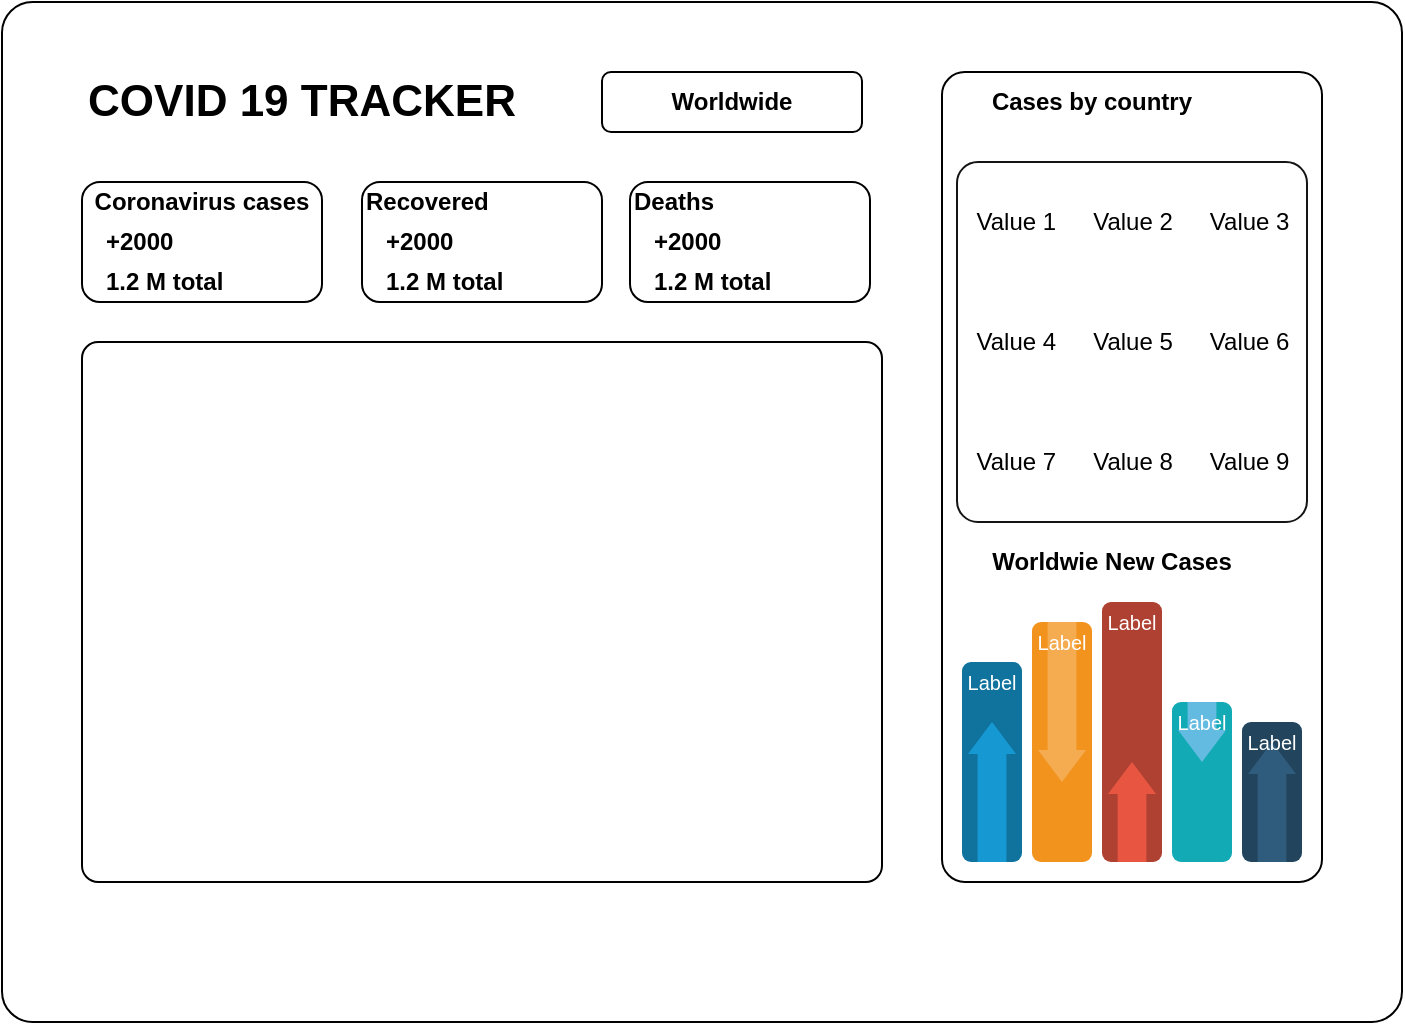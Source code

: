 <mxfile version="13.6.5">
    <diagram id="C5RBs43oDa-KdzZeNtuy" name="Page-1">
        <mxGraphModel dx="992" dy="577" grid="1" gridSize="10" guides="1" tooltips="1" connect="1" arrows="1" fold="1" page="1" pageScale="1" pageWidth="827" pageHeight="1169" math="0" shadow="0">
            <root>
                <mxCell id="WIyWlLk6GJQsqaUBKTNV-0"/>
                <mxCell id="WIyWlLk6GJQsqaUBKTNV-1" parent="WIyWlLk6GJQsqaUBKTNV-0"/>
                <mxCell id="lEEZqcg1sSEO5rBI1pHS-0" value="" style="rounded=1;whiteSpace=wrap;html=1;arcSize=3;" parent="WIyWlLk6GJQsqaUBKTNV-1" vertex="1">
                    <mxGeometry x="100" y="170" width="700" height="510" as="geometry"/>
                </mxCell>
                <mxCell id="lEEZqcg1sSEO5rBI1pHS-20" value="" style="rounded=1;whiteSpace=wrap;html=1;arcSize=6;" parent="WIyWlLk6GJQsqaUBKTNV-1" vertex="1">
                    <mxGeometry x="570" y="205" width="190" height="405" as="geometry"/>
                </mxCell>
                <mxCell id="lEEZqcg1sSEO5rBI1pHS-1" value="&lt;b&gt;&lt;font style=&quot;font-size: 22px&quot;&gt;COVID 19 TRACKER&lt;/font&gt;&lt;/b&gt;" style="text;html=1;strokeColor=none;fillColor=none;align=center;verticalAlign=middle;whiteSpace=wrap;rounded=0;" parent="WIyWlLk6GJQsqaUBKTNV-1" vertex="1">
                    <mxGeometry x="140" y="210" width="220" height="20" as="geometry"/>
                </mxCell>
                <mxCell id="lEEZqcg1sSEO5rBI1pHS-2" value="&lt;b&gt;Worldwide&lt;/b&gt;" style="rounded=1;whiteSpace=wrap;html=1;" parent="WIyWlLk6GJQsqaUBKTNV-1" vertex="1">
                    <mxGeometry x="400" y="205" width="130" height="30" as="geometry"/>
                </mxCell>
                <mxCell id="lEEZqcg1sSEO5rBI1pHS-3" value="" style="rounded=1;whiteSpace=wrap;html=1;" parent="WIyWlLk6GJQsqaUBKTNV-1" vertex="1">
                    <mxGeometry x="140" y="260" width="120" height="60" as="geometry"/>
                </mxCell>
                <mxCell id="lEEZqcg1sSEO5rBI1pHS-4" value="&lt;b&gt;Coronavirus cases&lt;/b&gt;" style="text;html=1;strokeColor=none;fillColor=none;align=center;verticalAlign=middle;whiteSpace=wrap;rounded=0;" parent="WIyWlLk6GJQsqaUBKTNV-1" vertex="1">
                    <mxGeometry x="140" y="260" width="120" height="20" as="geometry"/>
                </mxCell>
                <mxCell id="lEEZqcg1sSEO5rBI1pHS-5" value="&lt;b&gt;+2000&lt;/b&gt;" style="text;html=1;strokeColor=none;fillColor=none;align=left;verticalAlign=middle;whiteSpace=wrap;rounded=0;" parent="WIyWlLk6GJQsqaUBKTNV-1" vertex="1">
                    <mxGeometry x="150" y="280" width="90" height="20" as="geometry"/>
                </mxCell>
                <mxCell id="lEEZqcg1sSEO5rBI1pHS-6" value="&lt;b&gt;1.2 M total&lt;/b&gt;" style="text;html=1;strokeColor=none;fillColor=none;align=left;verticalAlign=middle;whiteSpace=wrap;rounded=0;" parent="WIyWlLk6GJQsqaUBKTNV-1" vertex="1">
                    <mxGeometry x="150" y="300" width="110" height="20" as="geometry"/>
                </mxCell>
                <mxCell id="lEEZqcg1sSEO5rBI1pHS-10" value="" style="rounded=1;whiteSpace=wrap;html=1;" parent="WIyWlLk6GJQsqaUBKTNV-1" vertex="1">
                    <mxGeometry x="280" y="260" width="120" height="60" as="geometry"/>
                </mxCell>
                <mxCell id="lEEZqcg1sSEO5rBI1pHS-11" value="&lt;b&gt;Recovered&lt;/b&gt;" style="text;html=1;strokeColor=none;fillColor=none;align=left;verticalAlign=middle;whiteSpace=wrap;rounded=0;" parent="WIyWlLk6GJQsqaUBKTNV-1" vertex="1">
                    <mxGeometry x="280" y="260" width="120" height="20" as="geometry"/>
                </mxCell>
                <mxCell id="lEEZqcg1sSEO5rBI1pHS-12" value="&lt;b&gt;+2000&lt;/b&gt;" style="text;html=1;strokeColor=none;fillColor=none;align=left;verticalAlign=middle;whiteSpace=wrap;rounded=0;" parent="WIyWlLk6GJQsqaUBKTNV-1" vertex="1">
                    <mxGeometry x="290" y="280" width="90" height="20" as="geometry"/>
                </mxCell>
                <mxCell id="lEEZqcg1sSEO5rBI1pHS-13" value="&lt;b&gt;1.2 M total&lt;/b&gt;" style="text;html=1;strokeColor=none;fillColor=none;align=left;verticalAlign=middle;whiteSpace=wrap;rounded=0;" parent="WIyWlLk6GJQsqaUBKTNV-1" vertex="1">
                    <mxGeometry x="290" y="300" width="110" height="20" as="geometry"/>
                </mxCell>
                <mxCell id="lEEZqcg1sSEO5rBI1pHS-14" value="" style="rounded=1;whiteSpace=wrap;html=1;" parent="WIyWlLk6GJQsqaUBKTNV-1" vertex="1">
                    <mxGeometry x="414" y="260" width="120" height="60" as="geometry"/>
                </mxCell>
                <mxCell id="lEEZqcg1sSEO5rBI1pHS-15" value="&lt;b&gt;Deaths&lt;/b&gt;" style="text;html=1;strokeColor=none;fillColor=none;align=left;verticalAlign=middle;whiteSpace=wrap;rounded=0;" parent="WIyWlLk6GJQsqaUBKTNV-1" vertex="1">
                    <mxGeometry x="414" y="260" width="120" height="20" as="geometry"/>
                </mxCell>
                <mxCell id="lEEZqcg1sSEO5rBI1pHS-16" value="&lt;b&gt;+2000&lt;/b&gt;" style="text;html=1;strokeColor=none;fillColor=none;align=left;verticalAlign=middle;whiteSpace=wrap;rounded=0;" parent="WIyWlLk6GJQsqaUBKTNV-1" vertex="1">
                    <mxGeometry x="424" y="280" width="90" height="20" as="geometry"/>
                </mxCell>
                <mxCell id="lEEZqcg1sSEO5rBI1pHS-17" value="&lt;b&gt;1.2 M total&lt;/b&gt;" style="text;html=1;strokeColor=none;fillColor=none;align=left;verticalAlign=middle;whiteSpace=wrap;rounded=0;" parent="WIyWlLk6GJQsqaUBKTNV-1" vertex="1">
                    <mxGeometry x="424" y="300" width="110" height="20" as="geometry"/>
                </mxCell>
                <mxCell id="lEEZqcg1sSEO5rBI1pHS-18" value="" style="rounded=1;whiteSpace=wrap;html=1;arcSize=3;" parent="WIyWlLk6GJQsqaUBKTNV-1" vertex="1">
                    <mxGeometry x="140" y="340" width="400" height="270" as="geometry"/>
                </mxCell>
                <mxCell id="lEEZqcg1sSEO5rBI1pHS-19" value="" style="shape=image;html=1;verticalAlign=top;verticalLabelPosition=bottom;labelBackgroundColor=#ffffff;imageAspect=0;aspect=fixed;image=https://cdn4.iconfinder.com/data/icons/small-n-flat/24/map-128.png;rounded=1;" parent="WIyWlLk6GJQsqaUBKTNV-1" vertex="1">
                    <mxGeometry x="276" y="411" width="128" height="128" as="geometry"/>
                </mxCell>
                <mxCell id="lEEZqcg1sSEO5rBI1pHS-21" value="&lt;b&gt;Cases by country&lt;/b&gt;" style="text;html=1;strokeColor=none;fillColor=none;align=center;verticalAlign=middle;whiteSpace=wrap;rounded=0;" parent="WIyWlLk6GJQsqaUBKTNV-1" vertex="1">
                    <mxGeometry x="580" y="210" width="130" height="20" as="geometry"/>
                </mxCell>
                <mxCell id="lEEZqcg1sSEO5rBI1pHS-22" value="&lt;b&gt;Worldwie New Cases&lt;/b&gt;" style="text;html=1;strokeColor=none;fillColor=none;align=center;verticalAlign=middle;whiteSpace=wrap;rounded=0;" parent="WIyWlLk6GJQsqaUBKTNV-1" vertex="1">
                    <mxGeometry x="580" y="440" width="150" height="20" as="geometry"/>
                </mxCell>
                <mxCell id="lEEZqcg1sSEO5rBI1pHS-55" value="" style="fillColor=#10739E;strokeColor=none;rounded=1;" parent="WIyWlLk6GJQsqaUBKTNV-1" vertex="1">
                    <mxGeometry x="580" y="500" width="30" height="100" as="geometry"/>
                </mxCell>
                <mxCell id="lEEZqcg1sSEO5rBI1pHS-56" value="" style="shape=mxgraph.arrows2.arrow;dy=0.4;dx=16;notch=0;direction=north;fillColor=#1699D3;strokeColor=none;" parent="lEEZqcg1sSEO5rBI1pHS-55" vertex="1">
                    <mxGeometry x="3" y="30" width="24" height="70" as="geometry"/>
                </mxCell>
                <mxCell id="lEEZqcg1sSEO5rBI1pHS-57" value="Label" style="text;html=1;align=center;verticalAlign=middle;whiteSpace=wrap;fontColor=#FFFFFF;fontSize=10;" parent="lEEZqcg1sSEO5rBI1pHS-55" vertex="1">
                    <mxGeometry width="30" height="20" as="geometry"/>
                </mxCell>
                <mxCell id="lEEZqcg1sSEO5rBI1pHS-58" value="" style="fillColor=#F2931E;strokeColor=none;rounded=1;" parent="WIyWlLk6GJQsqaUBKTNV-1" vertex="1">
                    <mxGeometry x="615" y="480" width="30" height="120" as="geometry"/>
                </mxCell>
                <mxCell id="lEEZqcg1sSEO5rBI1pHS-59" value="" style="shape=mxgraph.arrows2.arrow;dy=0.4;dx=16;notch=0;direction=south;fillColor=#F5AB50;strokeColor=none;" parent="lEEZqcg1sSEO5rBI1pHS-58" vertex="1">
                    <mxGeometry x="3" width="24" height="80" as="geometry"/>
                </mxCell>
                <mxCell id="lEEZqcg1sSEO5rBI1pHS-60" value="Label" style="text;html=1;align=center;verticalAlign=middle;whiteSpace=wrap;fontColor=#FFFFFF;fontSize=10;" parent="lEEZqcg1sSEO5rBI1pHS-58" vertex="1">
                    <mxGeometry width="30" height="20" as="geometry"/>
                </mxCell>
                <mxCell id="lEEZqcg1sSEO5rBI1pHS-61" value="" style="fillColor=#AE4132;strokeColor=none;rounded=1;" parent="WIyWlLk6GJQsqaUBKTNV-1" vertex="1">
                    <mxGeometry x="650" y="470" width="30" height="130" as="geometry"/>
                </mxCell>
                <mxCell id="lEEZqcg1sSEO5rBI1pHS-62" value="" style="shape=mxgraph.arrows2.arrow;dy=0.4;dx=16;notch=0;direction=north;fillColor=#E85642;strokeColor=none;" parent="lEEZqcg1sSEO5rBI1pHS-61" vertex="1">
                    <mxGeometry x="3" y="80" width="24" height="50" as="geometry"/>
                </mxCell>
                <mxCell id="lEEZqcg1sSEO5rBI1pHS-63" value="Label" style="text;html=1;align=center;verticalAlign=middle;whiteSpace=wrap;fontColor=#FFFFFF;fontSize=10;" parent="lEEZqcg1sSEO5rBI1pHS-61" vertex="1">
                    <mxGeometry width="30" height="20" as="geometry"/>
                </mxCell>
                <mxCell id="lEEZqcg1sSEO5rBI1pHS-64" value="" style="fillColor=#12AAB5;strokeColor=none;rounded=1;" parent="WIyWlLk6GJQsqaUBKTNV-1" vertex="1">
                    <mxGeometry x="685" y="520" width="30" height="80" as="geometry"/>
                </mxCell>
                <mxCell id="lEEZqcg1sSEO5rBI1pHS-65" value="" style="shape=mxgraph.arrows2.arrow;dy=0.4;dx=16;notch=0;direction=south;fillColor=#64BBE2;strokeColor=none;" parent="lEEZqcg1sSEO5rBI1pHS-64" vertex="1">
                    <mxGeometry x="3" width="24" height="30" as="geometry"/>
                </mxCell>
                <mxCell id="lEEZqcg1sSEO5rBI1pHS-66" value="Label" style="text;html=1;align=center;verticalAlign=middle;whiteSpace=wrap;fontColor=#FFFFFF;fontSize=10;" parent="lEEZqcg1sSEO5rBI1pHS-64" vertex="1">
                    <mxGeometry width="30" height="20" as="geometry"/>
                </mxCell>
                <mxCell id="lEEZqcg1sSEO5rBI1pHS-67" value="" style="fillColor=#23445D;strokeColor=none;rounded=1;" parent="WIyWlLk6GJQsqaUBKTNV-1" vertex="1">
                    <mxGeometry x="720" y="530" width="30" height="70" as="geometry"/>
                </mxCell>
                <mxCell id="lEEZqcg1sSEO5rBI1pHS-68" value="" style="shape=mxgraph.arrows2.arrow;dy=0.4;dx=16;notch=0;direction=north;fillColor=#2F5B7C;strokeColor=none;" parent="lEEZqcg1sSEO5rBI1pHS-67" vertex="1">
                    <mxGeometry x="3" y="10" width="24" height="60" as="geometry"/>
                </mxCell>
                <mxCell id="lEEZqcg1sSEO5rBI1pHS-69" value="Label" style="text;html=1;align=center;verticalAlign=middle;whiteSpace=wrap;fontColor=#FFFFFF;fontSize=10;" parent="lEEZqcg1sSEO5rBI1pHS-67" vertex="1">
                    <mxGeometry width="30" height="20" as="geometry"/>
                </mxCell>
                <mxCell id="lEEZqcg1sSEO5rBI1pHS-71" value="&lt;table border=&quot;0&quot; width=&quot;100%&quot; height=&quot;100%&quot; style=&quot;width:100%;height:100%;border-collapse:collapse;&quot;&gt;&lt;tr&gt;&lt;td align=&quot;center&quot;&gt;Value 1&lt;/td&gt;&lt;td align=&quot;center&quot;&gt;Value 2&lt;/td&gt;&lt;td align=&quot;center&quot;&gt;Value 3&lt;/td&gt;&lt;/tr&gt;&lt;tr&gt;&lt;td align=&quot;center&quot;&gt;Value 4&lt;/td&gt;&lt;td align=&quot;center&quot;&gt;Value 5&lt;/td&gt;&lt;td align=&quot;center&quot;&gt;Value 6&lt;/td&gt;&lt;/tr&gt;&lt;tr&gt;&lt;td align=&quot;center&quot;&gt;Value 7&lt;/td&gt;&lt;td align=&quot;center&quot;&gt;Value 8&lt;/td&gt;&lt;td align=&quot;center&quot;&gt;Value 9&lt;/td&gt;&lt;/tr&gt;&lt;/table&gt;" style="text;html=1;strokeColor=#141414;fillColor=none;overflow=fill;rounded=1;arcSize=6;strokeWidth=1;" parent="WIyWlLk6GJQsqaUBKTNV-1" vertex="1">
                    <mxGeometry x="577.5" y="250" width="175" height="180" as="geometry"/>
                </mxCell>
            </root>
        </mxGraphModel>
    </diagram>
</mxfile>